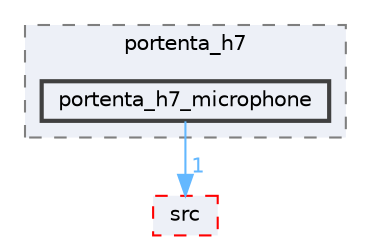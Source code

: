digraph "Face_Access_inferencing/examples/portenta_h7/portenta_h7_microphone"
{
 // LATEX_PDF_SIZE
  bgcolor="transparent";
  edge [fontname=Helvetica,fontsize=10,labelfontname=Helvetica,labelfontsize=10];
  node [fontname=Helvetica,fontsize=10,shape=box,height=0.2,width=0.4];
  compound=true
  subgraph clusterdir_560d00b69d1ed2fbf047702b2bed5fbd {
    graph [ bgcolor="#edf0f7", pencolor="grey50", label="portenta_h7", fontname=Helvetica,fontsize=10 style="filled,dashed", URL="dir_560d00b69d1ed2fbf047702b2bed5fbd.html",tooltip=""]
  dir_1b84fd952fbc007241607d827b78bbab [label="portenta_h7_microphone", fillcolor="#edf0f7", color="grey25", style="filled,bold", URL="dir_1b84fd952fbc007241607d827b78bbab.html",tooltip=""];
  }
  dir_a10e16a828caf535b3ccf4484f92e610 [label="src", fillcolor="#edf0f7", color="red", style="filled,dashed", URL="dir_a10e16a828caf535b3ccf4484f92e610.html",tooltip=""];
  dir_1b84fd952fbc007241607d827b78bbab->dir_a10e16a828caf535b3ccf4484f92e610 [headlabel="1", labeldistance=1.5 headhref="dir_000240_000302.html" href="dir_000240_000302.html" color="steelblue1" fontcolor="steelblue1"];
}
